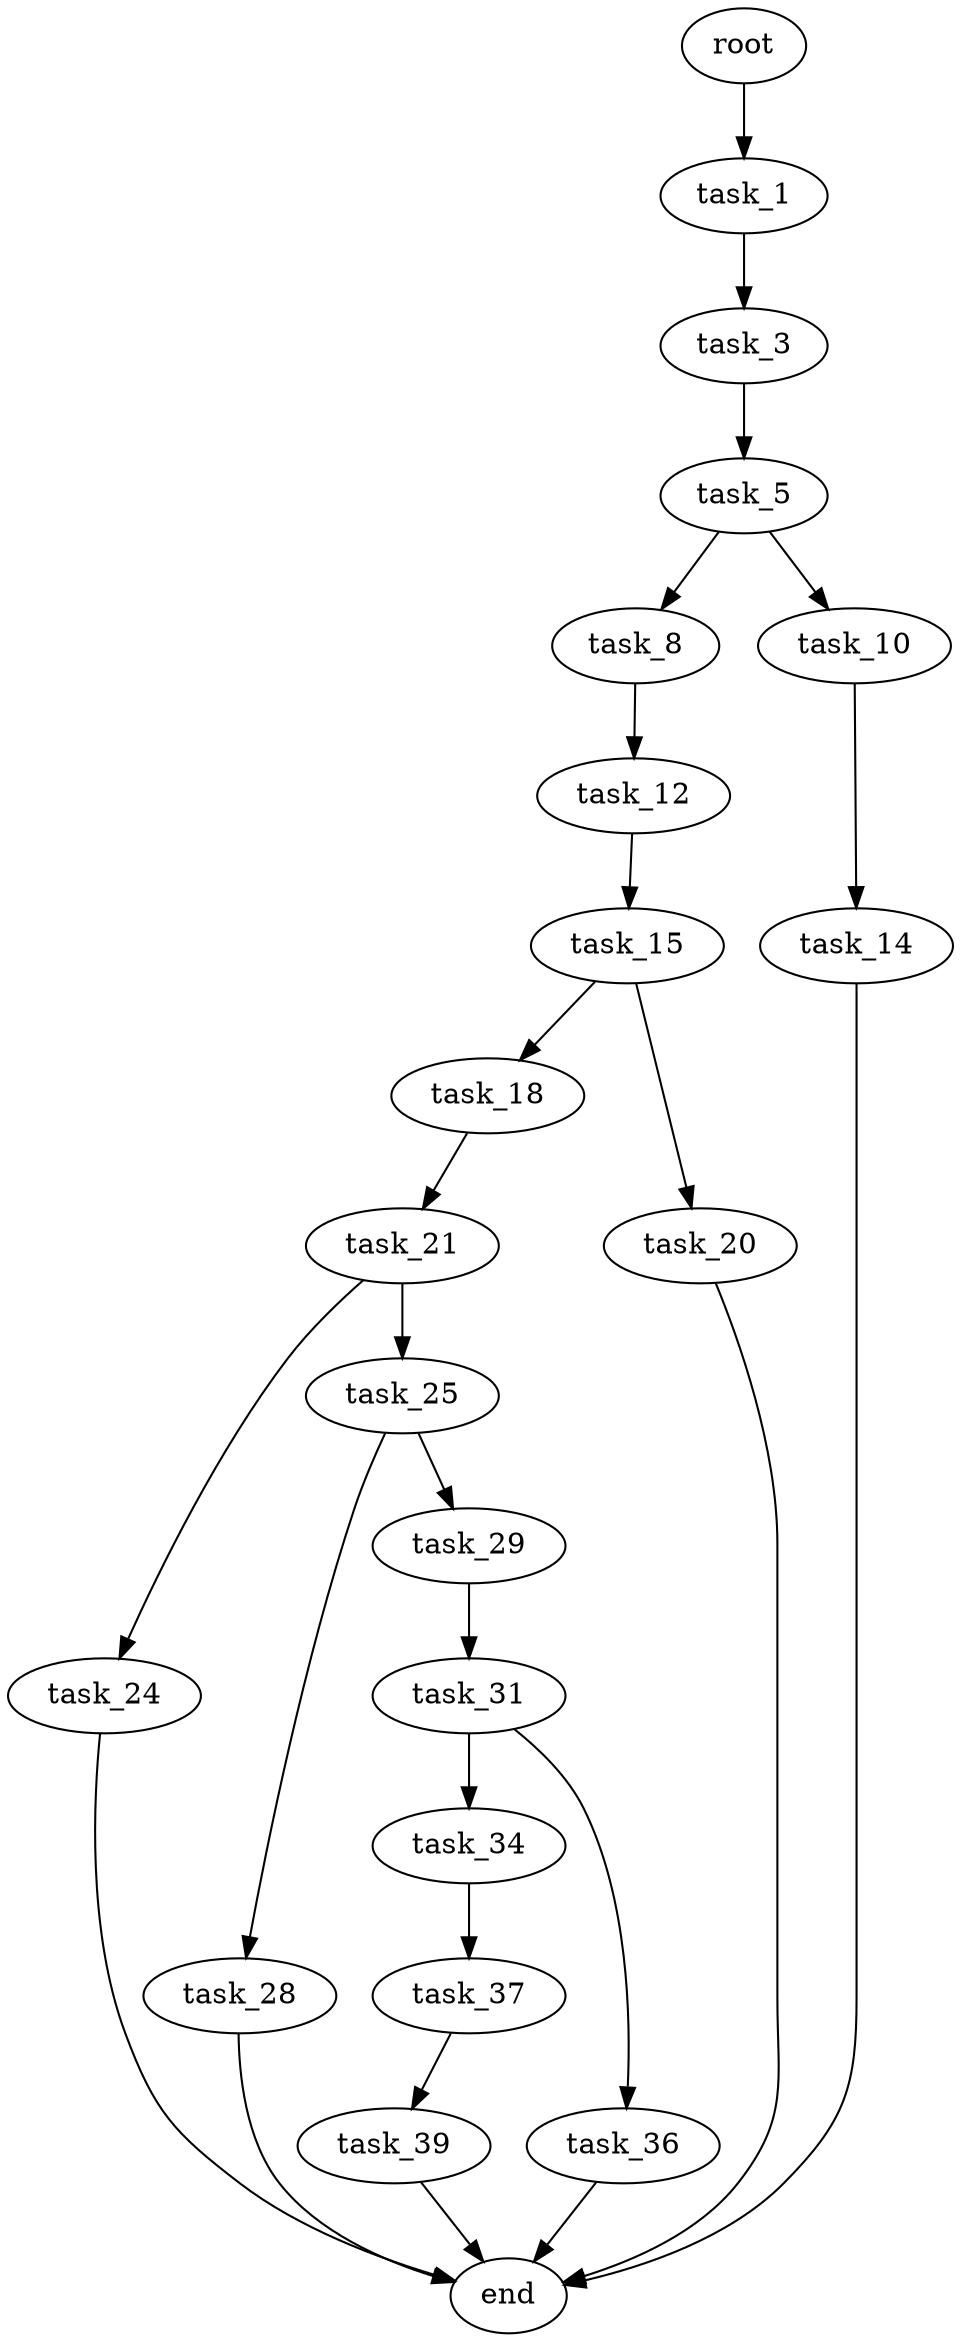 digraph G {
  root [size="0.000000"];
  task_1 [size="354528321057.000000"];
  task_3 [size="68719476736.000000"];
  task_5 [size="24804672910.000000"];
  task_8 [size="1948214997.000000"];
  task_10 [size="11649833148.000000"];
  task_12 [size="368293445632.000000"];
  task_14 [size="1073741824000.000000"];
  task_15 [size="2446350283.000000"];
  task_18 [size="31277575254.000000"];
  task_20 [size="14333360196.000000"];
  task_21 [size="35702892166.000000"];
  task_24 [size="5525283860.000000"];
  task_25 [size="645949411044.000000"];
  task_28 [size="27595855905.000000"];
  task_29 [size="98881812351.000000"];
  task_31 [size="405070780757.000000"];
  task_34 [size="42468278931.000000"];
  task_36 [size="768705566070.000000"];
  task_37 [size="368293445632.000000"];
  task_39 [size="134217728000.000000"];
  end [size="0.000000"];

  root -> task_1 [size="1.000000"];
  task_1 -> task_3 [size="301989888.000000"];
  task_3 -> task_5 [size="134217728.000000"];
  task_5 -> task_8 [size="838860800.000000"];
  task_5 -> task_10 [size="838860800.000000"];
  task_8 -> task_12 [size="33554432.000000"];
  task_10 -> task_14 [size="411041792.000000"];
  task_12 -> task_15 [size="411041792.000000"];
  task_14 -> end [size="1.000000"];
  task_15 -> task_18 [size="75497472.000000"];
  task_15 -> task_20 [size="75497472.000000"];
  task_18 -> task_21 [size="536870912.000000"];
  task_20 -> end [size="1.000000"];
  task_21 -> task_24 [size="33554432.000000"];
  task_21 -> task_25 [size="33554432.000000"];
  task_24 -> end [size="1.000000"];
  task_25 -> task_28 [size="411041792.000000"];
  task_25 -> task_29 [size="411041792.000000"];
  task_28 -> end [size="1.000000"];
  task_29 -> task_31 [size="75497472.000000"];
  task_31 -> task_34 [size="301989888.000000"];
  task_31 -> task_36 [size="301989888.000000"];
  task_34 -> task_37 [size="679477248.000000"];
  task_36 -> end [size="1.000000"];
  task_37 -> task_39 [size="411041792.000000"];
  task_39 -> end [size="1.000000"];
}
